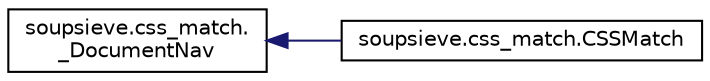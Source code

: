 digraph "Graphical Class Hierarchy"
{
 // LATEX_PDF_SIZE
  edge [fontname="Helvetica",fontsize="10",labelfontname="Helvetica",labelfontsize="10"];
  node [fontname="Helvetica",fontsize="10",shape=record];
  rankdir="LR";
  Node0 [label="soupsieve.css_match.\l_DocumentNav",height=0.2,width=0.4,color="black", fillcolor="white", style="filled",URL="$classsoupsieve_1_1css__match_1_1__DocumentNav.html",tooltip=" "];
  Node0 -> Node1 [dir="back",color="midnightblue",fontsize="10",style="solid",fontname="Helvetica"];
  Node1 [label="soupsieve.css_match.CSSMatch",height=0.2,width=0.4,color="black", fillcolor="white", style="filled",URL="$classsoupsieve_1_1css__match_1_1CSSMatch.html",tooltip=" "];
}
